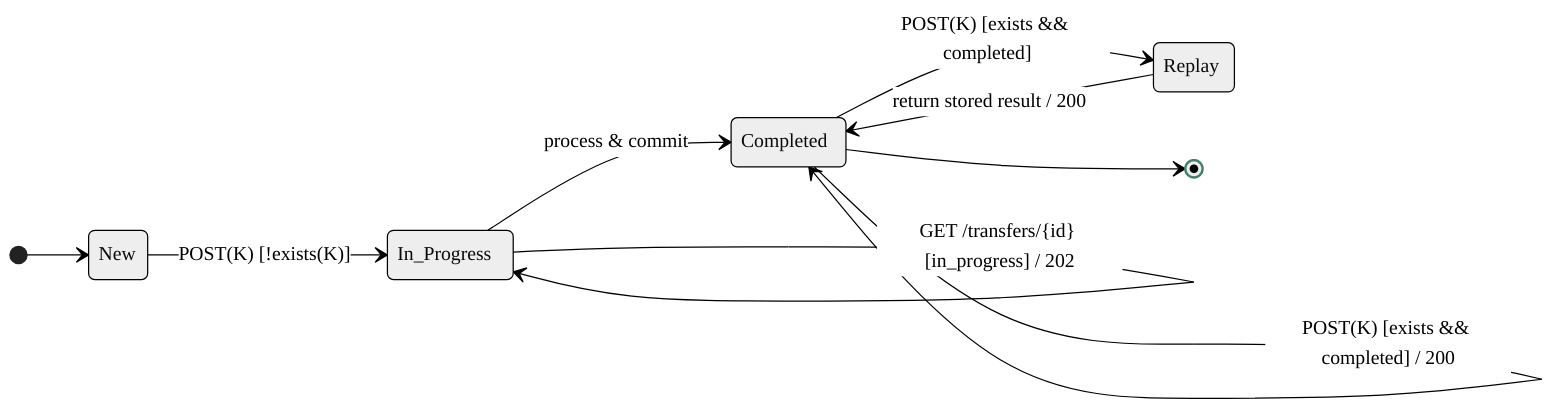 %%{init: {"theme":"neutral","themeVariables":{
  "fontFamily":"Inter, ui-sans-serif, system-ui, -apple-system, Segoe UI, Roboto",
  "primaryColor":"#40826D","primaryBorderColor":"#40826D","primaryTextColor":"#0a0a0a",
  "lineColor":"#40826D","tertiaryColor":"#ffffff"}}}%%
stateDiagram-v2
  direction LR

  [*] --> New
  New --> In_Progress: POST(K) [!exists(K)]

  In_Progress --> In_Progress: POST(K) [exists && in_progress] / 202 (poll)
  In_Progress --> In_Progress: GET /transfers/{id} [in_progress] / 202
  In_Progress --> Completed: process & commit

  state "Replay" as Replay
  Completed --> Replay: POST(K) [exists && completed]
  Replay --> Completed: return stored result / 200

  Completed --> Completed: GET /transfers/{id} [completed] / 200
  Completed --> Completed: POST(K) [exists && completed] / 200
  Completed --> [*]